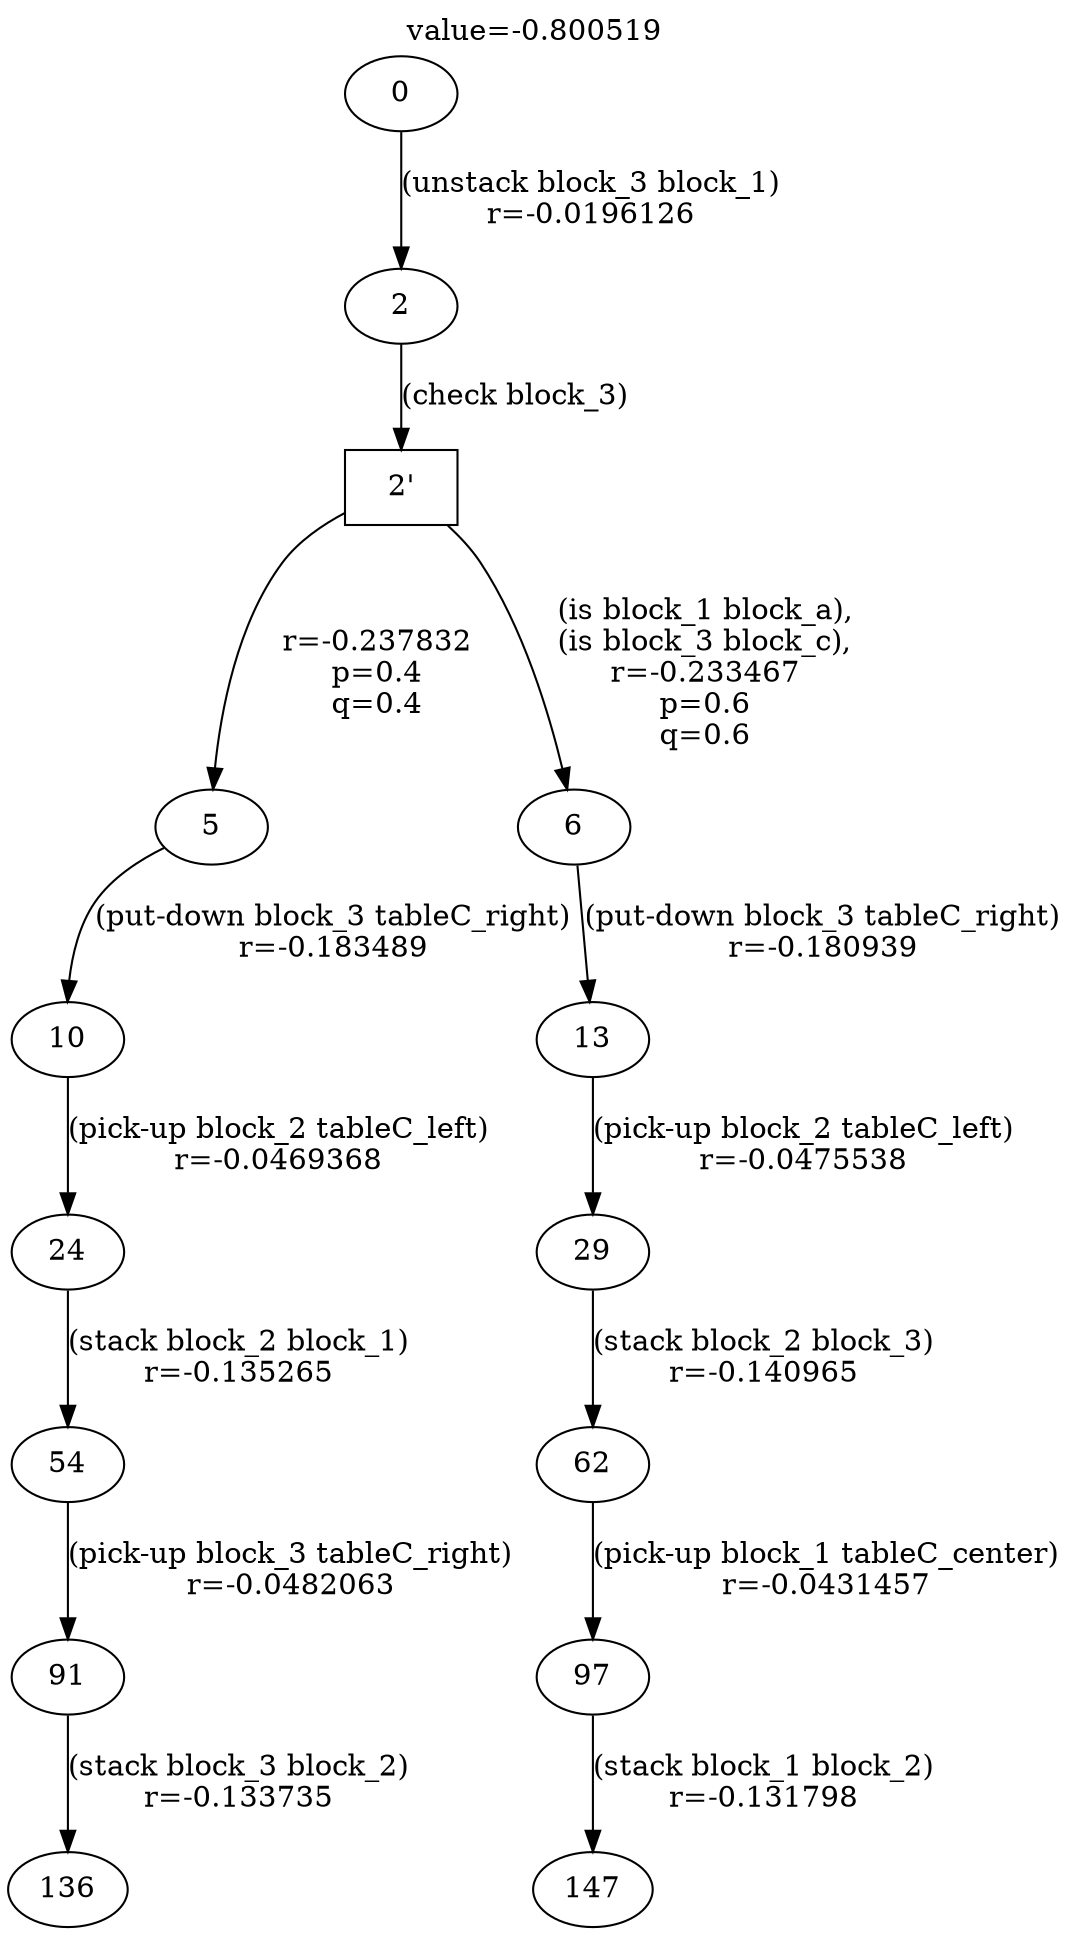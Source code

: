 digraph g{
label="value=-0.800519"
labelloc=top
0->2 [ label="(unstack block_3 block_1)
r=-0.0196126" ];
"2'" [ shape=box ] ;
2->"2'" [ label="(check block_3)" ];
"2'"->5 [ label="
r=-0.237832
p=0.4
q=0.4" ];
5->10 [ label="(put-down block_3 tableC_right)
r=-0.183489" ];
10->24 [ label="(pick-up block_2 tableC_left)
r=-0.0469368" ];
24->54 [ label="(stack block_2 block_1)
r=-0.135265" ];
54->91 [ label="(pick-up block_3 tableC_right)
r=-0.0482063" ];
91->136 [ label="(stack block_3 block_2)
r=-0.133735" ];
"2'"->6 [ label="
(is block_1 block_a),
(is block_3 block_c),
r=-0.233467
p=0.6
q=0.6" ];
6->13 [ label="(put-down block_3 tableC_right)
r=-0.180939" ];
13->29 [ label="(pick-up block_2 tableC_left)
r=-0.0475538" ];
29->62 [ label="(stack block_2 block_3)
r=-0.140965" ];
62->97 [ label="(pick-up block_1 tableC_center)
r=-0.0431457" ];
97->147 [ label="(stack block_1 block_2)
r=-0.131798" ];
}
